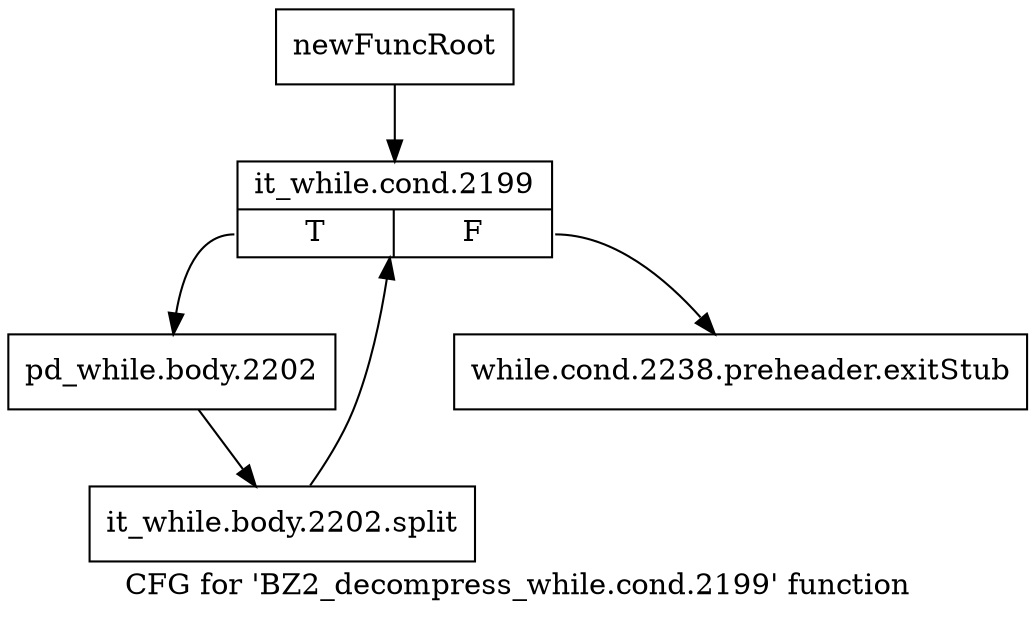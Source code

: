 digraph "CFG for 'BZ2_decompress_while.cond.2199' function" {
	label="CFG for 'BZ2_decompress_while.cond.2199' function";

	Node0x1973440 [shape=record,label="{newFuncRoot}"];
	Node0x1973440 -> Node0x19734e0;
	Node0x1973490 [shape=record,label="{while.cond.2238.preheader.exitStub}"];
	Node0x19734e0 [shape=record,label="{it_while.cond.2199|{<s0>T|<s1>F}}"];
	Node0x19734e0:s0 -> Node0x1973530;
	Node0x19734e0:s1 -> Node0x1973490;
	Node0x1973530 [shape=record,label="{pd_while.body.2202}"];
	Node0x1973530 -> Node0x1a25580;
	Node0x1a25580 [shape=record,label="{it_while.body.2202.split}"];
	Node0x1a25580 -> Node0x19734e0;
}
